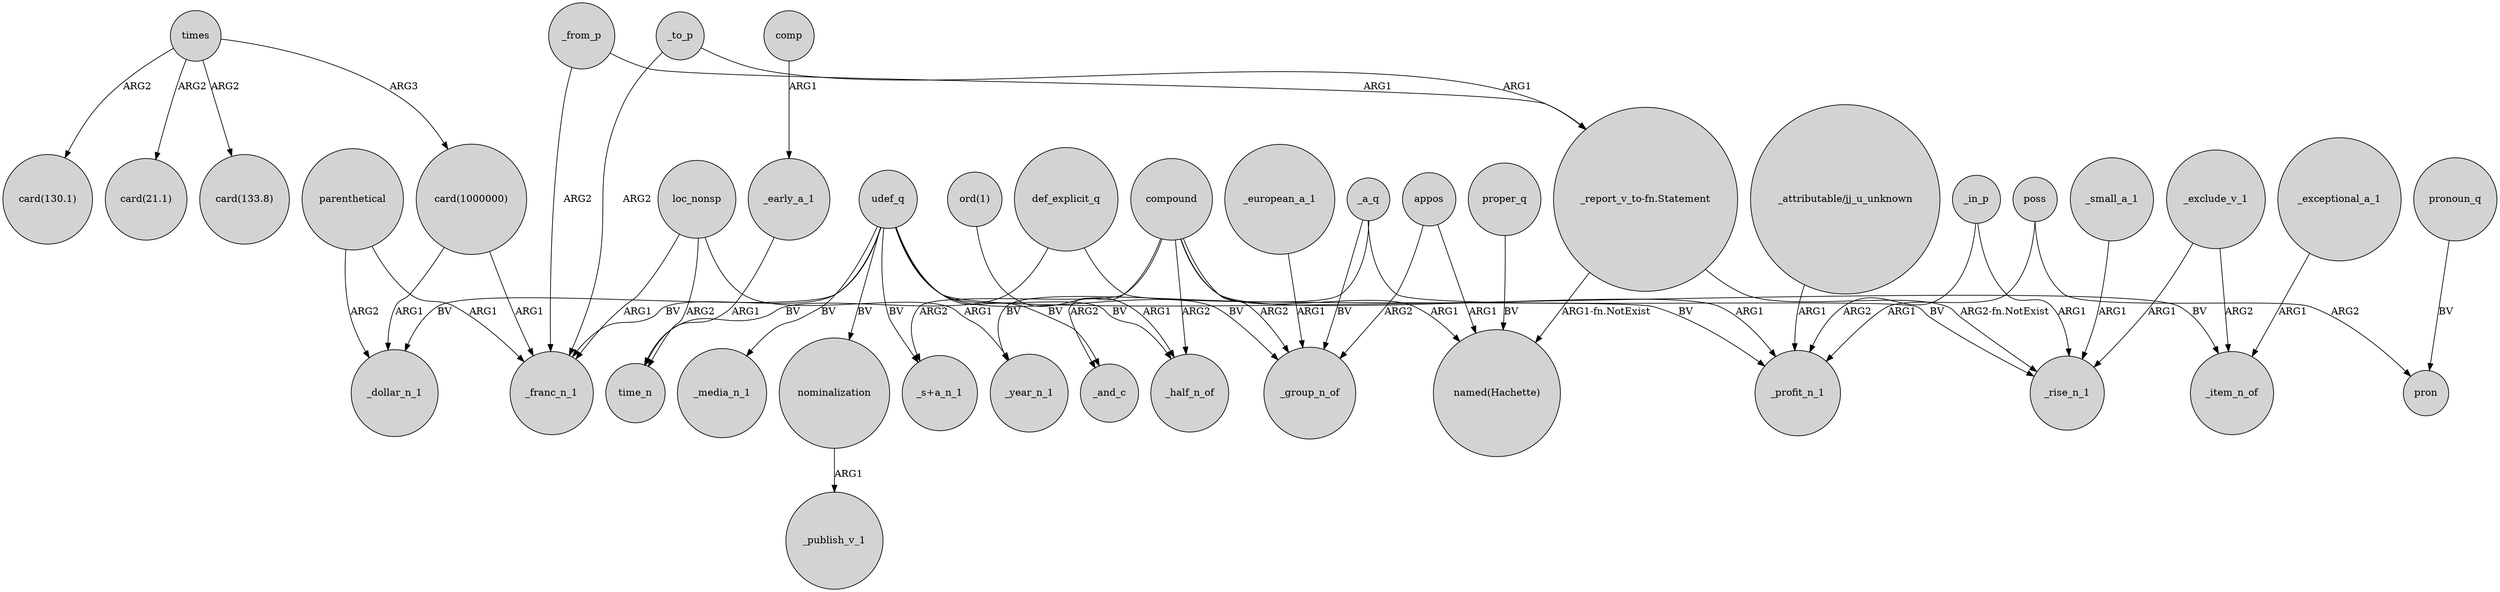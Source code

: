 digraph {
	node [shape=circle style=filled]
	"card(1000000)" -> _dollar_n_1 [label=ARG1]
	_from_p -> _franc_n_1 [label=ARG2]
	proper_q -> "named(Hachette)" [label=BV]
	"_report_v_to-fn.Statement" -> _rise_n_1 [label="ARG2-fn.NotExist"]
	def_explicit_q -> _profit_n_1 [label=BV]
	poss -> pron [label=ARG2]
	parenthetical -> _franc_n_1 [label=ARG1]
	_a_q -> _rise_n_1 [label=BV]
	def_explicit_q -> time_n [label=BV]
	"_attributable/jj_u_unknown" -> _profit_n_1 [label=ARG1]
	_small_a_1 -> _rise_n_1 [label=ARG1]
	loc_nonsp -> _year_n_1 [label=ARG1]
	compound -> _profit_n_1 [label=ARG1]
	_exclude_v_1 -> _item_n_of [label=ARG2]
	udef_q -> _media_n_1 [label=BV]
	times -> "card(21.1)" [label=ARG2]
	udef_q -> _half_n_of [label=BV]
	_exceptional_a_1 -> _item_n_of [label=ARG1]
	_from_p -> "_report_v_to-fn.Statement" [label=ARG1]
	loc_nonsp -> time_n [label=ARG2]
	times -> "card(133.8)" [label=ARG2]
	comp -> _early_a_1 [label=ARG1]
	_in_p -> _rise_n_1 [label=ARG1]
	pronoun_q -> pron [label=BV]
	compound -> _and_c [label=ARG2]
	"_report_v_to-fn.Statement" -> "named(Hachette)" [label="ARG1-fn.NotExist"]
	compound -> "named(Hachette)" [label=ARG1]
	"ord(1)" -> _half_n_of [label=ARG1]
	udef_q -> _item_n_of [label=BV]
	udef_q -> "_s+a_n_1" [label=BV]
	times -> "card(1000000)" [label=ARG3]
	_in_p -> _profit_n_1 [label=ARG2]
	appos -> _group_n_of [label=ARG2]
	appos -> "named(Hachette)" [label=ARG1]
	_to_p -> "_report_v_to-fn.Statement" [label=ARG1]
	udef_q -> nominalization [label=BV]
	loc_nonsp -> _franc_n_1 [label=ARG1]
	_early_a_1 -> time_n [label=ARG1]
	_exclude_v_1 -> _rise_n_1 [label=ARG1]
	compound -> "_s+a_n_1" [label=ARG2]
	"card(1000000)" -> _franc_n_1 [label=ARG1]
	poss -> _profit_n_1 [label=ARG1]
	_a_q -> _group_n_of [label=BV]
	udef_q -> _dollar_n_1 [label=BV]
	times -> "card(130.1)" [label=ARG2]
	_a_q -> _year_n_1 [label=BV]
	compound -> _half_n_of [label=ARG2]
	udef_q -> _franc_n_1 [label=BV]
	udef_q -> _and_c [label=BV]
	_to_p -> _franc_n_1 [label=ARG2]
	udef_q -> _group_n_of [label=BV]
	parenthetical -> _dollar_n_1 [label=ARG2]
	compound -> _group_n_of [label=ARG2]
	nominalization -> _publish_v_1 [label=ARG1]
	_european_a_1 -> _group_n_of [label=ARG1]
}

